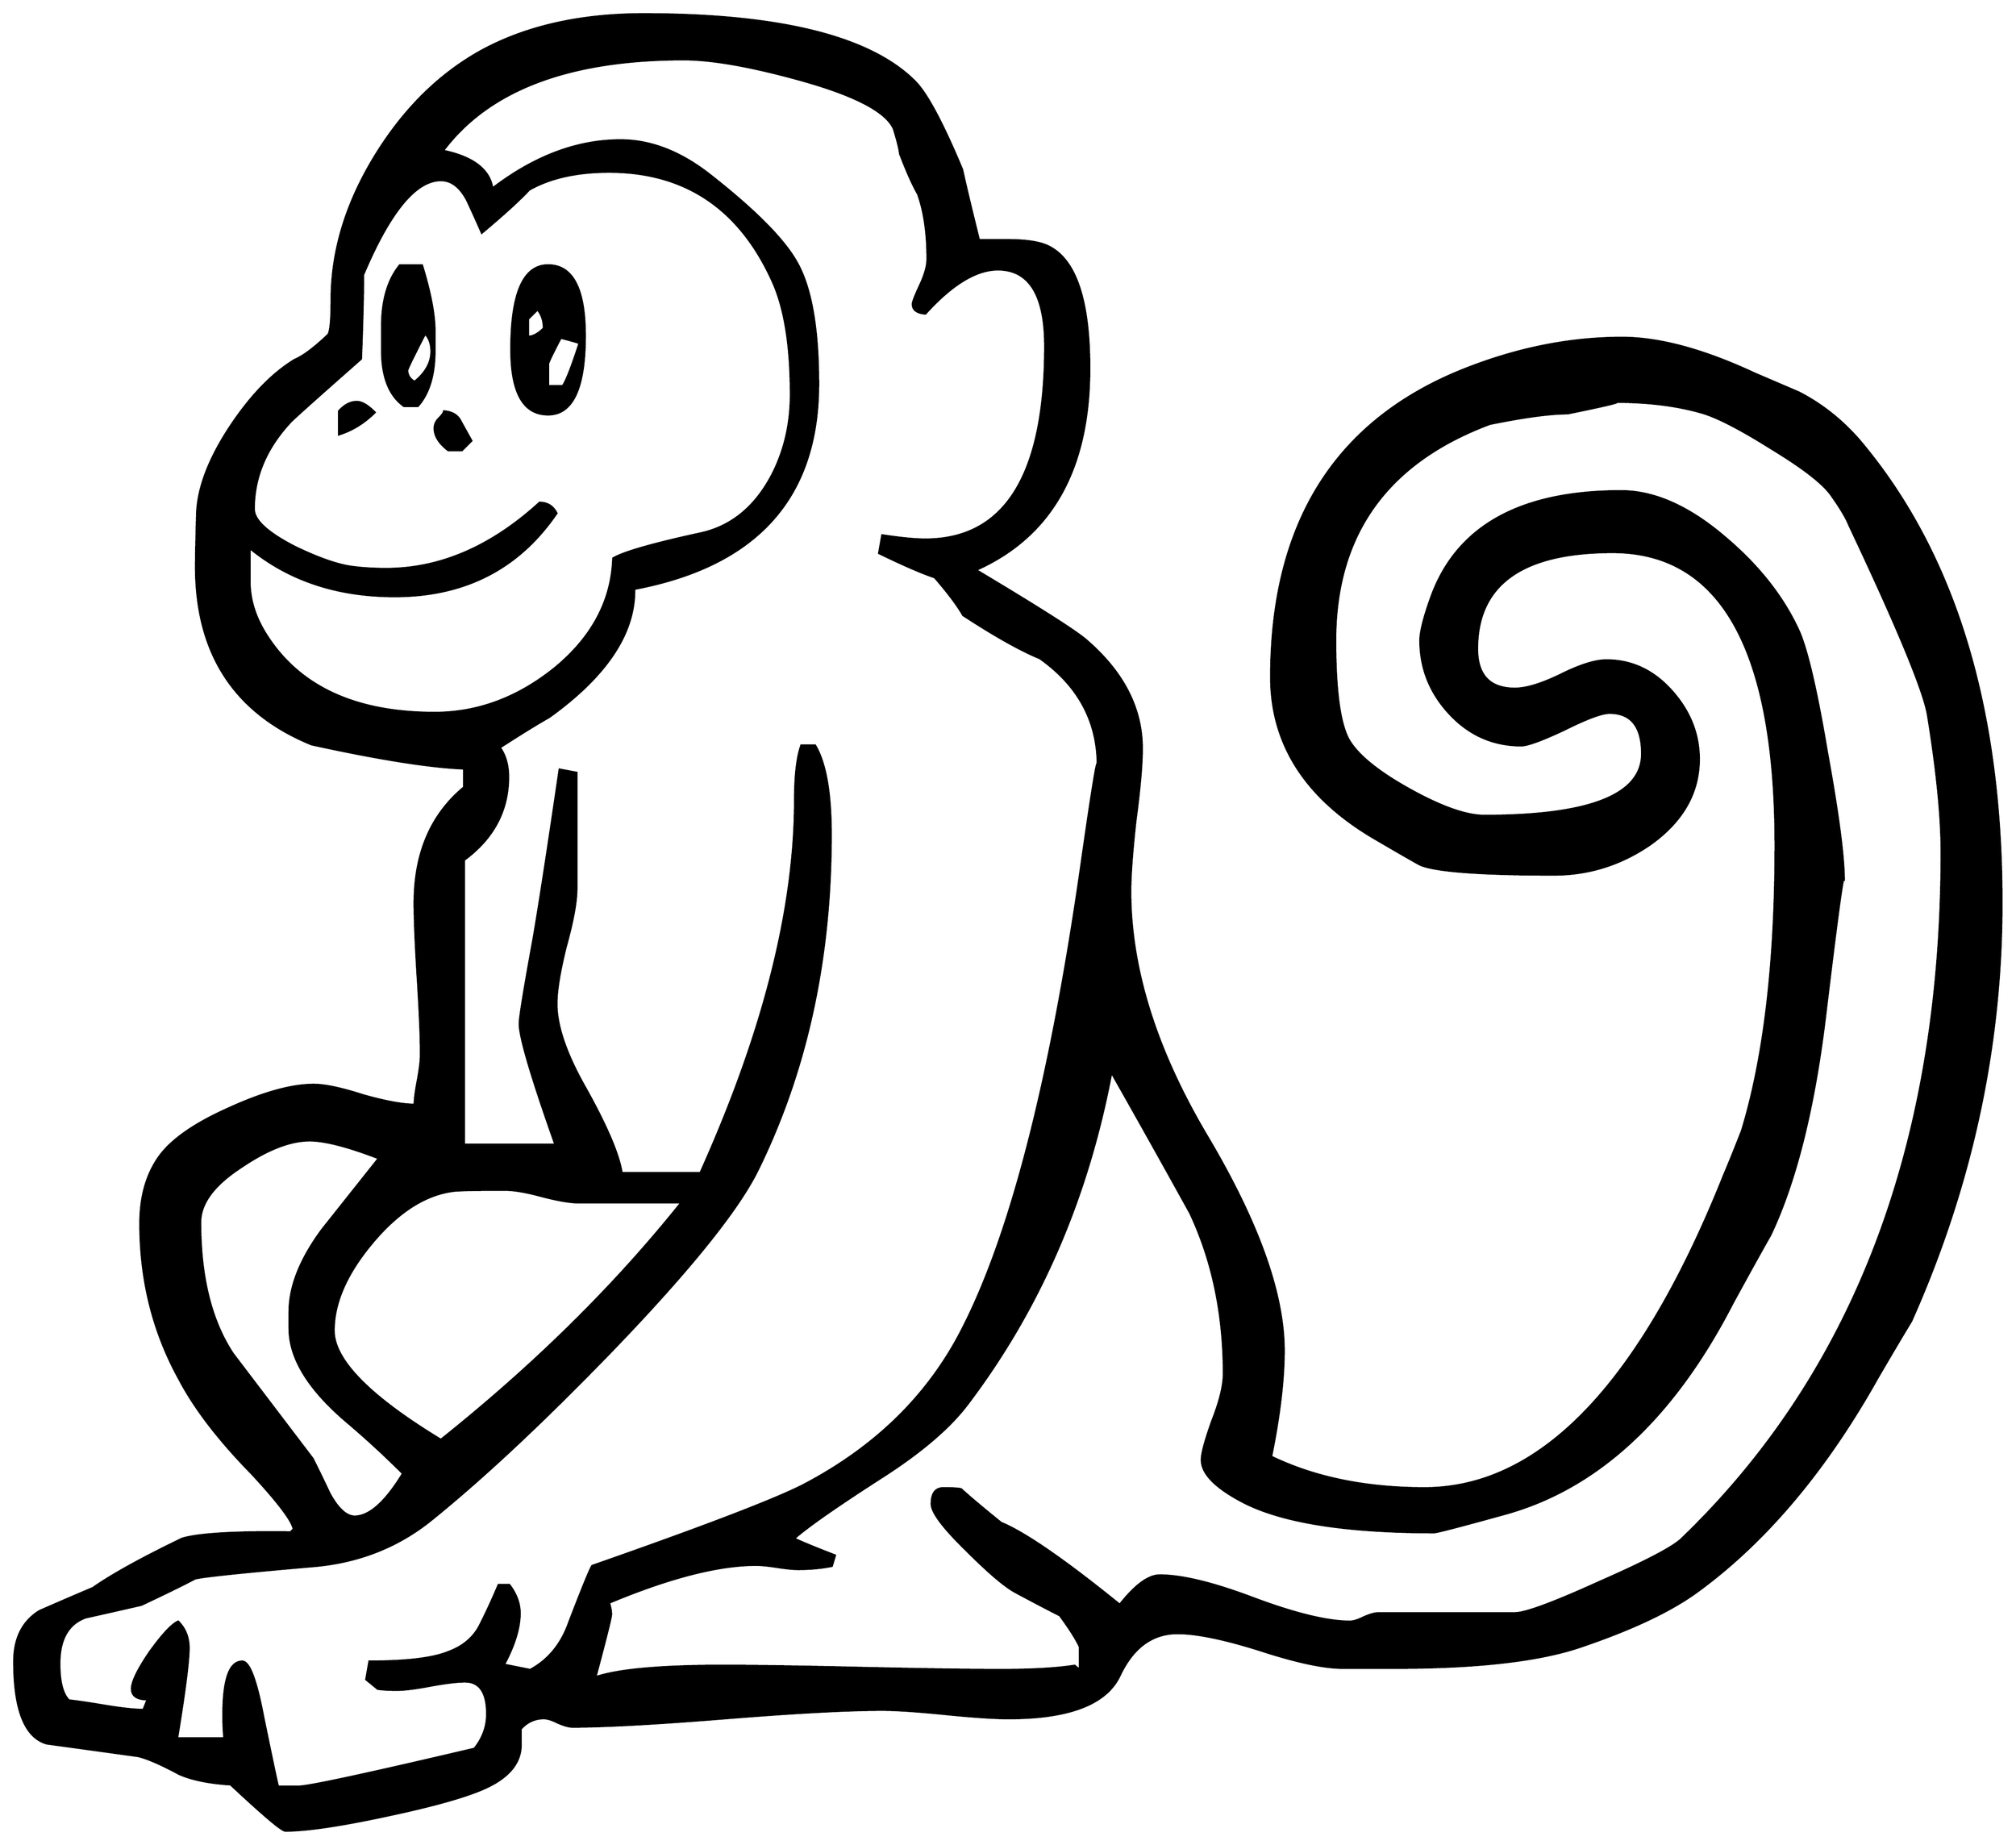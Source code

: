 


\begin{tikzpicture}[y=0.80pt, x=0.80pt, yscale=-1.0, xscale=1.0, inner sep=0pt, outer sep=0pt]
\begin{scope}[shift={(100.0,1704.0)},nonzero rule]
  \path[draw=.,fill=.,line width=1.600pt] (1973.0,-599.0) ..
    controls (1973.0,-462.333) and (1944.333,-329.667) ..
    (1887.0,-201.0) .. controls (1879.667,-189.0) and
    (1869.0,-171.0) .. (1855.0,-147.0) .. controls
    (1805.667,-59.0) and (1748.667,8.667) .. (1684.0,56.0) .. controls
    (1658.667,74.667) and (1621.333,92.333) .. (1572.0,109.0) ..
    controls (1532.667,122.333) and (1474.0,129.0) .. (1396.0,129.0)
    -- (1346.0,129.0) .. controls (1328.0,129.0) and
    (1301.667,123.333) .. (1267.0,112.0) .. controls (1233.0,101.333)
    and (1207.0,96.0) .. (1189.0,96.0) .. controls (1165.0,96.0)
    and (1146.667,109.333) .. (1134.0,136.0) .. controls
    (1121.333,163.333) and (1086.0,177.0) .. (1028.0,177.0) ..
    controls (1014.667,177.0) and (994.667,175.667) .. (968.0,173.0)
    .. controls (941.333,170.333) and (921.333,169.0) .. (908.0,169.0)
    .. controls (874.667,169.0) and (825.0,171.667) .. (759.0,177.0)
    .. controls (693.0,182.333) and (644.333,185.0) .. (613.0,185.0)
    .. controls (609.667,185.0) and (605.0,183.667) .. (599.0,181.0)
    .. controls (593.667,178.333) and (589.333,177.0) .. (586.0,177.0)
    .. controls (577.333,177.0) and (570.0,180.333) .. (564.0,187.0)
    .. controls (564.0,187.0) and (564.0,192.0) .. (564.0,202.0)
    .. controls (564.0,218.0) and (554.333,231.0) .. (535.0,241.0)
    .. controls (518.333,249.667) and (486.667,259.0) .. (440.0,269.0)
    .. controls (394.0,279.0) and (360.667,284.0) .. (340.0,284.0)
    .. controls (336.667,284.0) and (319.333,269.333) .. (288.0,240.0)
    .. controls (267.333,238.667) and (251.0,235.333) .. (239.0,230.0)
    .. controls (221.667,220.667) and (208.667,215.0) .. (200.0,213.0)
    .. controls (171.333,209.0) and (142.333,205.0) .. (113.0,201.0)
    .. controls (92.333,195.0) and (82.0,169.0) .. (82.0,123.0) ..
    controls (82.0,101.0) and (90.0,85.0) .. (106.0,75.0) ..
    controls (122.667,67.667) and (139.667,60.333) .. (157.0,53.0) ..
    controls (175.0,40.333) and (203.333,24.667) .. (242.0,6.0) ..
    controls (258.0,1.333) and (292.333,-0.667) .. (345.0,0.0) --
    (348.0,-3.0) .. controls (346.667,-11.0) and (333.333,-28.667) ..
    (308.0,-56.0) .. controls (276.667,-88.0) and (253.667,-118.0)
    .. (239.0,-146.0) .. controls (214.333,-190.667) and
    (202.0,-240.0) .. (202.0,-294.0) .. controls (202.0,-318.667)
    and (207.667,-339.333) .. (219.0,-356.0) .. controls
    (230.333,-372.667) and (252.333,-388.333) .. (285.0,-403.0) ..
    controls (318.333,-418.333) and (345.667,-426.0) .. (367.0,-426.0)
    .. controls (377.667,-426.0) and (393.333,-422.667) ..
    (414.0,-416.0) .. controls (435.333,-410.0) and (451.667,-407.0)
    .. (463.0,-407.0) .. controls (463.0,-411.667) and
    (464.0,-419.333) .. (466.0,-430.0) .. controls (468.0,-440.667)
    and (469.0,-449.0) .. (469.0,-455.0) .. controls
    (469.0,-471.0) and (468.0,-495.0) .. (466.0,-527.0) ..
    controls (464.0,-559.0) and (463.0,-583.0) .. (463.0,-599.0)
    .. controls (463.0,-646.333) and (478.667,-683.0) ..
    (510.0,-709.0) -- (510.0,-727.0) .. controls (477.333,-728.333)
    and (429.0,-736.0) .. (365.0,-750.0) .. controls
    (291.667,-780.0) and (255.0,-836.333) .. (255.0,-919.0) ..
    controls (255.0,-928.333) and (255.333,-945.0) .. (256.0,-969.0)
    .. controls (256.667,-993.0) and (266.667,-1020.0) ..
    (286.0,-1050.0) .. controls (306.0,-1080.667) and
    (327.0,-1102.667) .. (349.0,-1116.0) .. controls
    (357.0,-1119.333) and (367.667,-1127.333) .. (381.0,-1140.0) ..
    controls (383.0,-1143.333) and (384.0,-1154.333) ..
    (384.0,-1173.0) .. controls (384.0,-1219.667) and
    (398.0,-1265.667) .. (426.0,-1311.0) .. controls
    (454.0,-1356.333) and (488.667,-1390.0) .. (530.0,-1412.0) ..
    controls (572.0,-1434.0) and (622.333,-1445.0) ..
    (681.0,-1445.0) .. controls (810.333,-1445.0) and
    (896.333,-1423.667) .. (939.0,-1381.0) .. controls
    (950.333,-1369.667) and (965.333,-1341.667) .. (984.0,-1297.0) ..
    controls (987.333,-1281.667) and (992.667,-1259.333) ..
    (1000.0,-1230.0) .. controls (1000.0,-1230.0) and
    (1009.0,-1230.0) .. (1027.0,-1230.0) .. controls
    (1045.0,-1230.0) and (1058.0,-1228.0) .. (1066.0,-1224.0) ..
    controls (1092.0,-1211.333) and (1105.0,-1172.667) ..
    (1105.0,-1108.0) .. controls (1105.0,-1012.0) and
    (1069.0,-948.0) .. (997.0,-916.0) .. controls
    (1055.0,-881.333) and (1089.667,-859.333) .. (1101.0,-850.0) ..
    controls (1137.0,-819.333) and (1155.0,-784.667) ..
    (1155.0,-746.0) .. controls (1155.0,-730.667) and
    (1153.0,-708.0) .. (1149.0,-678.0) .. controls
    (1145.667,-648.0) and (1144.0,-625.333) .. (1144.0,-610.0) ..
    controls (1144.0,-536.667) and (1168.333,-459.0) ..
    (1217.0,-377.0) .. controls (1265.667,-295.0) and
    (1290.0,-227.0) .. (1290.0,-173.0) .. controls
    (1290.0,-145.0) and (1286.0,-111.333) .. (1278.0,-72.0) ..
    controls (1319.333,-52.0) and (1368.0,-42.0) .. (1424.0,-42.0)
    .. controls (1534.667,-42.0) and (1629.667,-141.333) ..
    (1709.0,-340.0) .. controls (1713.0,-349.333) and
    (1718.667,-363.333) .. (1726.0,-382.0) .. controls
    (1747.333,-452.0) and (1758.0,-542.667) .. (1758.0,-654.0) ..
    controls (1758.0,-840.0) and (1706.333,-933.0) ..
    (1603.0,-933.0) .. controls (1517.0,-933.0) and
    (1474.0,-902.333) .. (1474.0,-841.0) .. controls
    (1474.0,-815.667) and (1486.0,-803.0) .. (1510.0,-803.0) ..
    controls (1520.667,-803.0) and (1535.0,-807.333) ..
    (1553.0,-816.0) .. controls (1571.667,-825.333) and
    (1586.333,-830.0) .. (1597.0,-830.0) .. controls
    (1621.0,-830.0) and (1641.667,-820.333) .. (1659.0,-801.0) ..
    controls (1676.333,-781.667) and (1685.0,-760.0) ..
    (1685.0,-736.0) .. controls (1685.0,-704.0) and
    (1669.667,-677.0) .. (1639.0,-655.0) .. controls
    (1611.0,-635.667) and (1580.333,-626.0) .. (1547.0,-626.0) ..
    controls (1479.0,-626.0) and (1437.0,-629.0) ..
    (1421.0,-635.0) .. controls (1420.333,-635.0) and
    (1406.333,-643.0) .. (1379.0,-659.0) .. controls
    (1311.667,-697.667) and (1278.0,-749.333) .. (1278.0,-814.0) ..
    controls (1278.0,-962.667) and (1341.0,-1061.0) ..
    (1467.0,-1109.0) .. controls (1515.667,-1127.667) and
    (1564.0,-1137.0) .. (1612.0,-1137.0) .. controls
    (1647.333,-1137.0) and (1689.333,-1125.667) .. (1738.0,-1103.0) ..
    controls (1747.333,-1099.0) and (1761.333,-1093.0) ..
    (1780.0,-1085.0) .. controls (1802.0,-1073.667) and
    (1821.333,-1058.333) .. (1838.0,-1039.0) .. controls
    (1928.0,-932.333) and (1973.0,-785.667) .. (1973.0,-599.0) --
    cycle(1916.0,-647.0) .. controls (1916.0,-681.0) and
    (1911.667,-724.667) .. (1903.0,-778.0) .. controls
    (1899.0,-801.333) and (1874.0,-861.667) .. (1828.0,-959.0) ..
    controls (1825.333,-965.667) and (1820.0,-974.667) ..
    (1812.0,-986.0) .. controls (1804.667,-997.333) and
    (1785.667,-1012.333) .. (1755.0,-1031.0) .. controls
    (1724.333,-1050.333) and (1701.667,-1062.0) .. (1687.0,-1066.0) ..
    controls (1663.667,-1072.667) and (1636.667,-1076.0) ..
    (1606.0,-1076.0) .. controls (1611.333,-1076.0) and
    (1596.0,-1072.333) .. (1560.0,-1065.0) .. controls
    (1543.333,-1065.0) and (1518.667,-1061.667) .. (1486.0,-1055.0) ..
    controls (1388.0,-1018.333) and (1339.0,-949.667) ..
    (1339.0,-849.0) .. controls (1339.0,-801.0) and
    (1343.333,-769.333) .. (1352.0,-754.0) .. controls
    (1360.667,-739.333) and (1380.0,-723.667) .. (1410.0,-707.0) ..
    controls (1440.0,-690.333) and (1463.667,-682.0) ..
    (1481.0,-682.0) .. controls (1581.0,-682.0) and
    (1631.0,-701.667) .. (1631.0,-741.0) .. controls
    (1631.0,-767.0) and (1620.667,-780.0) .. (1600.0,-780.0) ..
    controls (1592.667,-780.0) and (1578.333,-774.667) ..
    (1557.0,-764.0) .. controls (1535.667,-754.0) and
    (1522.0,-749.0) .. (1516.0,-749.0) .. controls
    (1489.333,-749.0) and (1466.667,-759.0) .. (1448.0,-779.0) ..
    controls (1429.333,-799.0) and (1420.0,-822.333) ..
    (1420.0,-849.0) .. controls (1420.0,-857.0) and
    (1423.333,-870.333) .. (1430.0,-889.0) .. controls
    (1454.0,-957.0) and (1514.333,-991.0) .. (1611.0,-991.0) ..
    controls (1643.0,-991.0) and (1676.333,-976.0) ..
    (1711.0,-946.0) .. controls (1742.333,-919.333) and
    (1765.333,-890.0) .. (1780.0,-858.0) .. controls
    (1788.0,-840.0) and (1797.0,-801.333) .. (1807.0,-742.0) ..
    controls (1817.667,-683.333) and (1823.0,-642.667) ..
    (1823.0,-620.0) .. controls (1823.0,-633.333) and
    (1817.0,-590.0) .. (1805.0,-490.0) .. controls
    (1794.333,-402.667) and (1777.0,-333.667) .. (1753.0,-283.0) ..
    controls (1745.0,-269.0) and (1733.0,-247.333) ..
    (1717.0,-218.0) .. controls (1661.0,-109.333) and
    (1589.333,-42.667) .. (1502.0,-18.0) .. controls (1458.667,-6.0)
    and (1435.667,0.0) .. (1433.0,0.0) .. controls (1350.333,0.0)
    and (1290.333,-9.333) .. (1253.0,-28.0) .. controls
    (1225.667,-42.0) and (1212.0,-55.667) .. (1212.0,-69.0) ..
    controls (1212.0,-75.0) and (1215.333,-87.333) ..
    (1222.0,-106.0) .. controls (1229.333,-124.667) and
    (1233.0,-139.667) .. (1233.0,-151.0) .. controls
    (1233.0,-207.667) and (1222.333,-258.667) .. (1201.0,-304.0) ..
    controls (1176.333,-348.667) and (1151.333,-393.333) ..
    (1126.0,-438.0) .. controls (1103.333,-318.0) and
    (1057.667,-212.667) .. (989.0,-122.0) .. controls (972.333,-100.0)
    and (946.0,-77.333) .. (910.0,-54.0) .. controls (865.333,-25.333)
    and (836.667,-5.333) .. (824.0,6.0) .. controls (832.667,10.0) and
    (845.667,15.333) .. (863.0,22.0) -- (860.0,32.0) .. controls
    (850.0,34.0) and (839.333,35.0) .. (828.0,35.0) .. controls
    (823.333,35.0) and (816.667,34.333) .. (808.0,33.0) .. controls
    (799.333,31.667) and (792.667,31.0) .. (788.0,31.0) .. controls
    (752.0,31.0) and (705.333,43.0) .. (648.0,67.0) .. controls
    (649.333,71.667) and (650.0,75.333) .. (650.0,78.0) .. controls
    (650.0,80.667) and (645.0,100.667) .. (635.0,138.0) .. controls
    (656.333,130.667) and (696.667,127.0) .. (756.0,127.0) .. controls
    (785.333,127.0) and (829.333,127.667) .. (888.0,129.0) .. controls
    (947.333,130.333) and (991.667,131.0) .. (1021.0,131.0) ..
    controls (1050.333,131.0) and (1073.667,129.667) .. (1091.0,127.0)
    -- (1096.0,131.0) -- (1096.0,109.0) .. controls
    (1092.667,101.667) and (1086.333,91.667) .. (1077.0,79.0) ..
    controls (1067.667,74.333) and (1053.667,67.0) .. (1035.0,57.0) ..
    controls (1025.0,51.667) and (1009.667,38.667) .. (989.0,18.0) ..
    controls (966.333,-4.0) and (955.0,-19.0) .. (955.0,-27.0) ..
    controls (955.0,-37.0) and (958.667,-42.0) .. (966.0,-42.0) ..
    controls (975.333,-42.0) and (981.0,-41.667) .. (983.0,-41.0) ..
    controls (991.0,-33.667) and (1003.667,-23.0) .. (1021.0,-9.0)
    .. controls (1043.667,0.333) and (1081.333,26.333) .. (1134.0,69.0)
    .. controls (1148.667,50.333) and (1161.333,41.0) .. (1172.0,41.0)
    .. controls (1193.333,41.0) and (1223.333,48.333) .. (1262.0,63.0)
    .. controls (1301.333,77.667) and (1331.667,85.0) .. (1353.0,85.0)
    .. controls (1356.333,85.0) and (1360.667,83.667) .. (1366.0,81.0)
    .. controls (1372.0,78.333) and (1376.667,77.0) .. (1380.0,77.0)
    -- (1510.0,77.0) .. controls (1520.0,77.0) and (1547.0,67.0)
    .. (1591.0,47.0) .. controls (1635.0,27.667) and (1661.0,14.0)
    .. (1669.0,6.0) .. controls (1833.667,-152.667) and
    (1916.0,-370.333) .. (1916.0,-647.0) -- cycle(821.0,-1083.0)
    .. controls (821.0,-1129.0) and (815.333,-1164.667) ..
    (804.0,-1190.0) .. controls (772.667,-1260.0) and
    (720.667,-1295.0) .. (648.0,-1295.0) .. controls
    (617.333,-1295.0) and (592.0,-1289.333) .. (572.0,-1278.0) ..
    controls (562.667,-1268.0) and (547.667,-1254.333) ..
    (527.0,-1237.0) .. controls (522.333,-1247.667) and
    (517.667,-1258.0) .. (513.0,-1268.0) .. controls
    (506.333,-1280.667) and (498.0,-1287.0) .. (488.0,-1287.0) ..
    controls (464.0,-1287.0) and (439.333,-1257.0) ..
    (414.0,-1197.0) .. controls (414.0,-1179.0) and
    (413.333,-1152.333) .. (412.0,-1117.0) .. controls
    (367.333,-1077.667) and (344.667,-1057.333) .. (344.0,-1056.0) ..
    controls (321.333,-1031.333) and (310.0,-1004.0) ..
    (310.0,-974.0) .. controls (310.0,-963.333) and (323.0,-951.333)
    .. (349.0,-938.0) .. controls (371.0,-927.333) and
    (389.0,-921.0) .. (403.0,-919.0) .. controls (413.0,-917.667)
    and (424.0,-917.0) .. (436.0,-917.0) .. controls
    (487.333,-917.0) and (536.0,-938.0) .. (582.0,-980.0) ..
    controls (589.333,-980.0) and (594.667,-976.667) .. (598.0,-970.0)
    .. controls (562.0,-917.333) and (510.667,-891.0) ..
    (444.0,-891.0) .. controls (389.333,-891.0) and (343.333,-906.333)
    .. (306.0,-937.0) -- (306.0,-905.0) .. controls
    (306.0,-887.667) and (311.333,-870.667) .. (322.0,-854.0) ..
    controls (353.333,-804.667) and (406.667,-780.0) .. (482.0,-780.0)
    .. controls (523.333,-780.0) and (561.667,-794.333) ..
    (597.0,-823.0) .. controls (632.333,-852.333) and (650.667,-887.0)
    .. (652.0,-927.0) .. controls (662.0,-933.0) and
    (690.0,-941.0) .. (736.0,-951.0) .. controls (765.333,-957.667)
    and (788.0,-976.667) .. (804.0,-1008.0) .. controls
    (815.333,-1030.667) and (821.0,-1055.667) .. (821.0,-1083.0) --
    cycle(1113.0,-730.0) .. controls (1113.0,-772.0) and
    (1094.667,-806.0) .. (1058.0,-832.0) .. controls
    (1040.0,-839.333) and (1015.667,-853.0) .. (985.0,-873.0) ..
    controls (979.667,-882.333) and (970.667,-894.333) .. (958.0,-909.0)
    .. controls (946.0,-913.0) and (928.333,-920.667) ..
    (905.0,-932.0) -- (908.0,-949.0) .. controls (925.333,-946.333)
    and (939.0,-945.0) .. (949.0,-945.0) .. controls
    (1025.0,-945.0) and (1063.0,-1006.333) .. (1063.0,-1129.0) ..
    controls (1063.0,-1177.667) and (1048.0,-1202.0) ..
    (1018.0,-1202.0) .. controls (997.333,-1202.0) and
    (974.333,-1188.0) .. (949.0,-1160.0) .. controls
    (941.0,-1160.667) and (937.0,-1163.667) .. (937.0,-1169.0) ..
    controls (937.0,-1171.0) and (939.333,-1177.0) ..
    (944.0,-1187.0) .. controls (948.667,-1197.0) and
    (951.0,-1205.333) .. (951.0,-1212.0) .. controls
    (951.0,-1236.667) and (948.0,-1257.333) .. (942.0,-1274.0) ..
    controls (937.333,-1282.0) and (931.667,-1294.667) ..
    (925.0,-1312.0) .. controls (924.333,-1317.333) and
    (922.333,-1325.333) .. (919.0,-1336.0) .. controls
    (911.667,-1352.667) and (881.333,-1368.333) .. (828.0,-1383.0) ..
    controls (782.0,-1395.667) and (745.667,-1402.0) ..
    (719.0,-1402.0) .. controls (609.667,-1402.0) and
    (533.333,-1373.0) .. (490.0,-1315.0) .. controls
    (518.667,-1309.0) and (534.333,-1297.0) .. (537.0,-1279.0) ..
    controls (577.0,-1309.667) and (617.667,-1325.0) ..
    (659.0,-1325.0) .. controls (687.667,-1325.0) and
    (716.0,-1314.0) .. (744.0,-1292.0) .. controls
    (787.333,-1258.0) and (815.0,-1230.0) .. (827.0,-1208.0) ..
    controls (840.333,-1184.0) and (847.0,-1145.667) ..
    (847.0,-1093.0) .. controls (847.0,-985.0) and
    (788.667,-920.0) .. (672.0,-898.0) .. controls (672.667,-856.0)
    and (645.667,-815.333) .. (591.0,-776.0) .. controls
    (580.333,-770.0) and (564.667,-760.333) .. (544.0,-747.0) ..
    controls (549.333,-739.667) and (552.0,-730.333) .. (552.0,-719.0)
    .. controls (552.0,-687.0) and (538.0,-660.667) ..
    (510.0,-640.0) -- (510.0,-369.0) -- (597.0,-369.0) ..
    controls (574.333,-433.0) and (563.0,-471.333) .. (563.0,-484.0)
    .. controls (563.0,-490.0) and (567.333,-516.667) ..
    (576.0,-564.0) .. controls (581.333,-594.667) and (589.667,-648.667)
    .. (601.0,-726.0) -- (617.0,-723.0) -- (617.0,-613.0) ..
    controls (617.0,-600.333) and (613.667,-582.0) .. (607.0,-558.0)
    .. controls (601.0,-534.0) and (598.0,-515.667) ..
    (598.0,-503.0) .. controls (598.0,-481.667) and (607.333,-454.667)
    .. (626.0,-422.0) .. controls (646.0,-386.0) and
    (657.333,-359.333) .. (660.0,-342.0) -- (735.0,-342.0) ..
    controls (795.0,-475.333) and (825.0,-593.667) .. (825.0,-697.0)
    .. controls (825.0,-720.333) and (827.0,-737.667) ..
    (831.0,-749.0) -- (844.0,-749.0) .. controls (854.0,-732.333)
    and (859.0,-704.0) .. (859.0,-664.0) .. controls
    (859.0,-545.333) and (835.667,-438.667) .. (789.0,-344.0) ..
    controls (769.667,-305.333) and (722.667,-247.333) .. (648.0,-170.0)
    .. controls (584.0,-104.0) and (527.667,-51.333) ..
    (479.0,-12.0) .. controls (447.667,13.333) and (411.0,28.0) ..
    (369.0,32.0) .. controls (299.667,38.0) and (261.333,42.0) ..
    (254.0,44.0) .. controls (242.667,50.0) and (225.667,58.333) ..
    (203.0,69.0) .. controls (185.667,73.0) and (168.0,77.0) ..
    (150.0,81.0) .. controls (133.333,87.0) and (125.0,101.667) ..
    (125.0,125.0) .. controls (125.0,142.333) and (128.0,154.0) ..
    (134.0,160.0) .. controls (140.667,160.667) and (152.0,162.333) ..
    (168.0,165.0) .. controls (184.0,167.667) and (196.333,169.0) ..
    (205.0,169.0) -- (209.0,159.0) .. controls (199.0,159.0) and
    (194.0,155.667) .. (194.0,149.0) .. controls (194.0,142.333) and
    (199.667,130.667) .. (211.0,114.0) .. controls (223.0,97.333) and
    (232.0,87.667) .. (238.0,85.0) .. controls (244.667,91.667) and
    (248.0,100.0) .. (248.0,110.0) .. controls (248.0,122.667) and
    (244.333,151.333) .. (237.0,196.0) -- (282.0,196.0) .. controls
    (281.333,189.333) and (281.0,182.0) .. (281.0,174.0) .. controls
    (281.0,140.0) and (287.0,123.0) .. (299.0,123.0) .. controls
    (305.667,123.0) and (312.333,140.667) .. (319.0,176.0) .. controls
    (327.667,218.0) and (332.333,240.0) .. (333.0,242.0) --
    (353.0,242.0) .. controls (362.333,242.0) and (418.0,230.0) ..
    (520.0,206.0) .. controls (528.0,196.0) and (532.0,185.0) ..
    (532.0,173.0) .. controls (532.0,152.333) and (525.0,142.0) ..
    (511.0,142.0) .. controls (503.667,142.0) and (492.667,143.333) ..
    (478.0,146.0) .. controls (464.0,148.667) and (453.333,150.0) ..
    (446.0,150.0) .. controls (438.667,150.0) and (432.667,149.667) ..
    (428.0,149.0) -- (417.0,140.0) -- (420.0,123.0) .. controls
    (455.333,123.0) and (480.333,120.0) .. (495.0,114.0) .. controls
    (509.667,108.667) and (520.0,99.667) .. (526.0,87.0) .. controls
    (532.0,75.0) and (537.667,62.667) .. (543.0,50.0) --
    (553.0,50.0) .. controls (559.667,58.667) and (563.0,67.667) ..
    (563.0,77.0) .. controls (563.0,91.0) and (558.0,107.333) ..
    (548.0,126.0) -- (573.0,131.0) .. controls (590.333,121.667) and
    (602.667,106.667) .. (610.0,86.0) .. controls (622.0,54.667) and
    (629.333,36.667) .. (632.0,32.0) .. controls (738.667,-5.333) and
    (805.667,-31.0) .. (833.0,-45.0) .. controls (901.667,-81.0) and
    (952.0,-130.333) .. (984.0,-193.0) .. controls (1030.667,-283.667)
    and (1068.667,-432.333) .. (1098.0,-639.0) .. controls
    (1108.0,-709.0) and (1113.0,-739.333) .. (1113.0,-730.0) --
    cycle(717.0,-314.0) -- (619.0,-314.0) .. controls
    (611.0,-314.0) and (599.333,-316.0) .. (584.0,-320.0) ..
    controls (569.333,-324.0) and (557.667,-326.0) .. (549.0,-326.0)
    .. controls (521.667,-326.0) and (505.333,-325.667) ..
    (500.0,-325.0) .. controls (473.333,-321.667) and (447.667,-305.333)
    .. (423.0,-276.0) .. controls (398.333,-246.667) and
    (386.0,-218.667) .. (386.0,-192.0) .. controls (386.0,-164.0)
    and (420.0,-129.333) .. (488.0,-88.0) .. controls
    (577.333,-159.333) and (653.667,-234.667) .. (717.0,-314.0) --
    cycle(452.0,-56.0) .. controls (435.333,-72.667) and
    (418.0,-88.667) .. (400.0,-104.0) .. controls (362.667,-135.333)
    and (344.0,-165.333) .. (344.0,-194.0) -- (344.0,-210.0) ..
    controls (344.0,-234.0) and (354.333,-260.0) .. (375.0,-288.0)
    .. controls (393.0,-310.667) and (411.0,-333.333) ..
    (429.0,-356.0) .. controls (399.667,-367.333) and (377.667,-373.0)
    .. (363.0,-373.0) .. controls (344.333,-373.0) and
    (322.333,-364.333) .. (297.0,-347.0) .. controls (271.667,-330.333)
    and (259.0,-313.0) .. (259.0,-295.0) .. controls
    (259.0,-243.0) and (269.333,-201.333) .. (290.0,-170.0) ..
    controls (315.333,-136.667) and (340.667,-103.333) .. (366.0,-70.0)
    .. controls (371.333,-59.333) and (376.667,-48.333) .. (382.0,-37.0)
    .. controls (390.0,-22.333) and (398.0,-15.0) .. (406.0,-15.0)
    .. controls (420.0,-15.0) and (435.333,-28.667) .. (452.0,-56.0)
    -- cycle(625.0,-1139.0) .. controls (625.0,-1089.0) and
    (613.333,-1064.0) .. (590.0,-1064.0) .. controls
    (566.667,-1064.0) and (555.0,-1084.667) .. (555.0,-1126.0) ..
    controls (555.0,-1179.333) and (566.667,-1206.0) ..
    (590.0,-1206.0) .. controls (613.333,-1206.0) and
    (625.0,-1183.667) .. (625.0,-1139.0) -- cycle(482.0,-1125.0)
    .. controls (482.0,-1101.667) and (476.667,-1084.0) ..
    (466.0,-1072.0) -- (453.0,-1072.0) .. controls
    (439.0,-1082.0) and (432.0,-1099.667) .. (432.0,-1125.0) --
    (432.0,-1148.0) .. controls (432.0,-1172.667) and
    (437.667,-1192.0) .. (449.0,-1206.0) -- (470.0,-1206.0) ..
    controls (478.0,-1180.0) and (482.0,-1159.0) ..
    (482.0,-1143.0) -- (482.0,-1125.0) -- cycle(517.0,-1039.0)
    -- (508.0,-1030.0) -- (495.0,-1030.0) .. controls
    (486.333,-1036.667) and (482.0,-1043.667) .. (482.0,-1051.0) ..
    controls (482.0,-1054.333) and (483.333,-1057.333) ..
    (486.0,-1060.0) .. controls (489.333,-1063.333) and
    (491.0,-1065.667) .. (491.0,-1067.0) .. controls
    (499.0,-1066.333) and (504.333,-1063.0) .. (507.0,-1057.0) ..
    controls (510.333,-1051.0) and (513.667,-1045.0) ..
    (517.0,-1039.0) -- cycle(425.0,-1066.0) .. controls
    (415.0,-1056.0) and (403.667,-1049.0) .. (391.0,-1045.0) --
    (391.0,-1067.0) .. controls (396.333,-1073.0) and
    (402.0,-1076.0) .. (408.0,-1076.0) .. controls
    (412.667,-1076.0) and (418.333,-1072.667) .. (425.0,-1066.0) --
    cycle(586.0,-1146.0) .. controls (586.0,-1153.333) and
    (584.0,-1159.333) .. (580.0,-1164.0) -- (571.0,-1155.0) --
    (571.0,-1138.0) .. controls (575.667,-1138.0) and
    (580.667,-1140.667) .. (586.0,-1146.0) -- cycle(620.0,-1132.0)
    .. controls (616.0,-1133.333) and (610.0,-1135.0) ..
    (602.0,-1137.0) .. controls (594.0,-1121.667) and
    (590.0,-1113.333) .. (590.0,-1112.0) -- (590.0,-1091.0) --
    (604.0,-1091.0) .. controls (607.333,-1095.667) and
    (612.667,-1109.333) .. (620.0,-1132.0) -- cycle(479.0,-1124.0)
    .. controls (479.0,-1131.333) and (477.0,-1137.0) ..
    (473.0,-1141.0) .. controls (461.667,-1119.0) and
    (456.0,-1107.333) .. (456.0,-1106.0) .. controls
    (456.0,-1101.333) and (458.333,-1097.667) .. (463.0,-1095.0) ..
    controls (473.667,-1103.667) and (479.0,-1113.333) ..
    (479.0,-1124.0) -- cycle;
\end{scope}

\end{tikzpicture}

